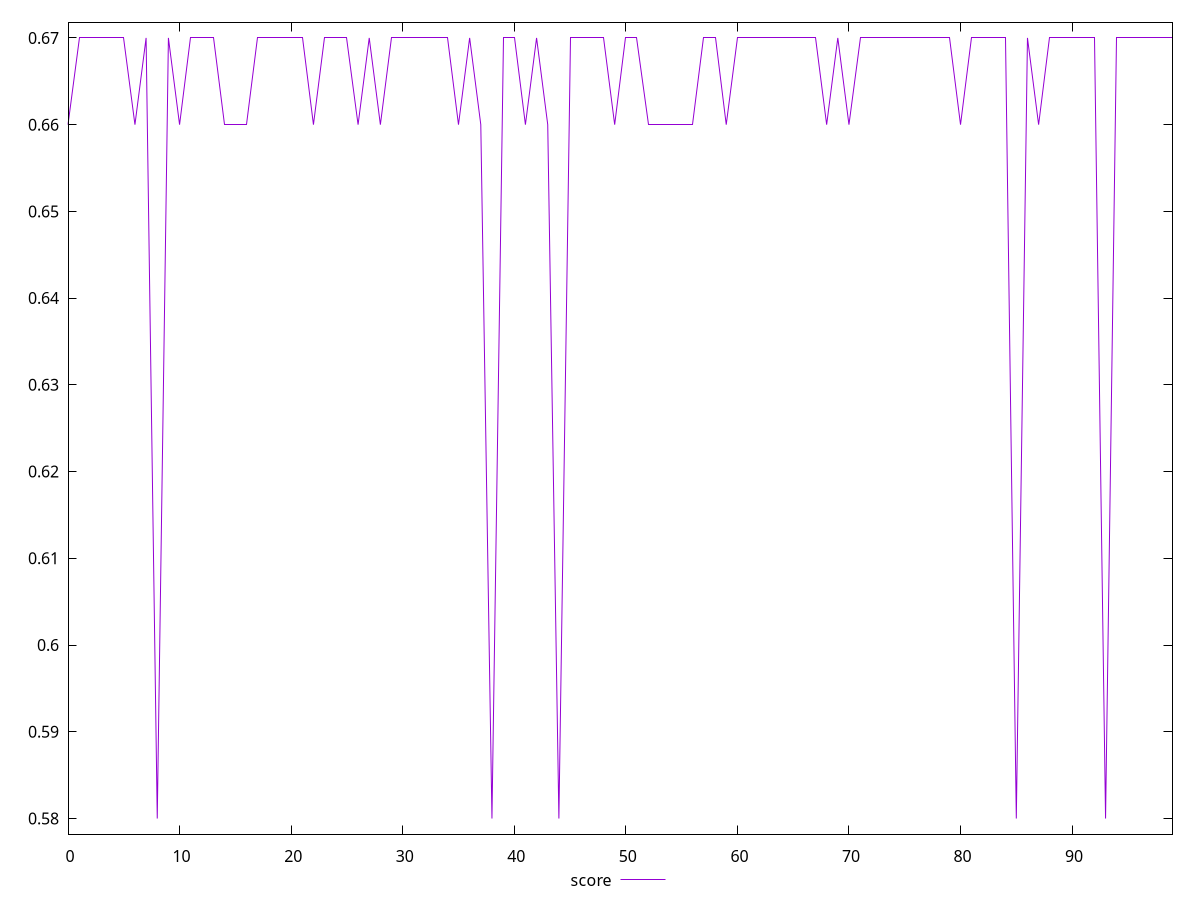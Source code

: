 reset

$score <<EOF
0 0.66
1 0.67
2 0.67
3 0.67
4 0.67
5 0.67
6 0.66
7 0.67
8 0.58
9 0.67
10 0.66
11 0.67
12 0.67
13 0.67
14 0.66
15 0.66
16 0.66
17 0.67
18 0.67
19 0.67
20 0.67
21 0.67
22 0.66
23 0.67
24 0.67
25 0.67
26 0.66
27 0.67
28 0.66
29 0.67
30 0.67
31 0.67
32 0.67
33 0.67
34 0.67
35 0.66
36 0.67
37 0.66
38 0.58
39 0.67
40 0.67
41 0.66
42 0.67
43 0.66
44 0.58
45 0.67
46 0.67
47 0.67
48 0.67
49 0.66
50 0.67
51 0.67
52 0.66
53 0.66
54 0.66
55 0.66
56 0.66
57 0.67
58 0.67
59 0.66
60 0.67
61 0.67
62 0.67
63 0.67
64 0.67
65 0.67
66 0.67
67 0.67
68 0.66
69 0.67
70 0.66
71 0.67
72 0.67
73 0.67
74 0.67
75 0.67
76 0.67
77 0.67
78 0.67
79 0.67
80 0.66
81 0.67
82 0.67
83 0.67
84 0.67
85 0.58
86 0.67
87 0.66
88 0.67
89 0.67
90 0.67
91 0.67
92 0.67
93 0.58
94 0.67
95 0.67
96 0.67
97 0.67
98 0.67
99 0.67
EOF

set key outside below
set xrange [0:99]
set yrange [0.5781999999999999:0.6718000000000001]
set trange [0.5781999999999999:0.6718000000000001]
set terminal svg size 640, 500 enhanced background rgb 'white'
set output "report_00026_2021-02-22T21:38:55.199Z/uses-webp-images/samples/pages+cached+noadtech/score/values.svg"

plot $score title "score" with line

reset
